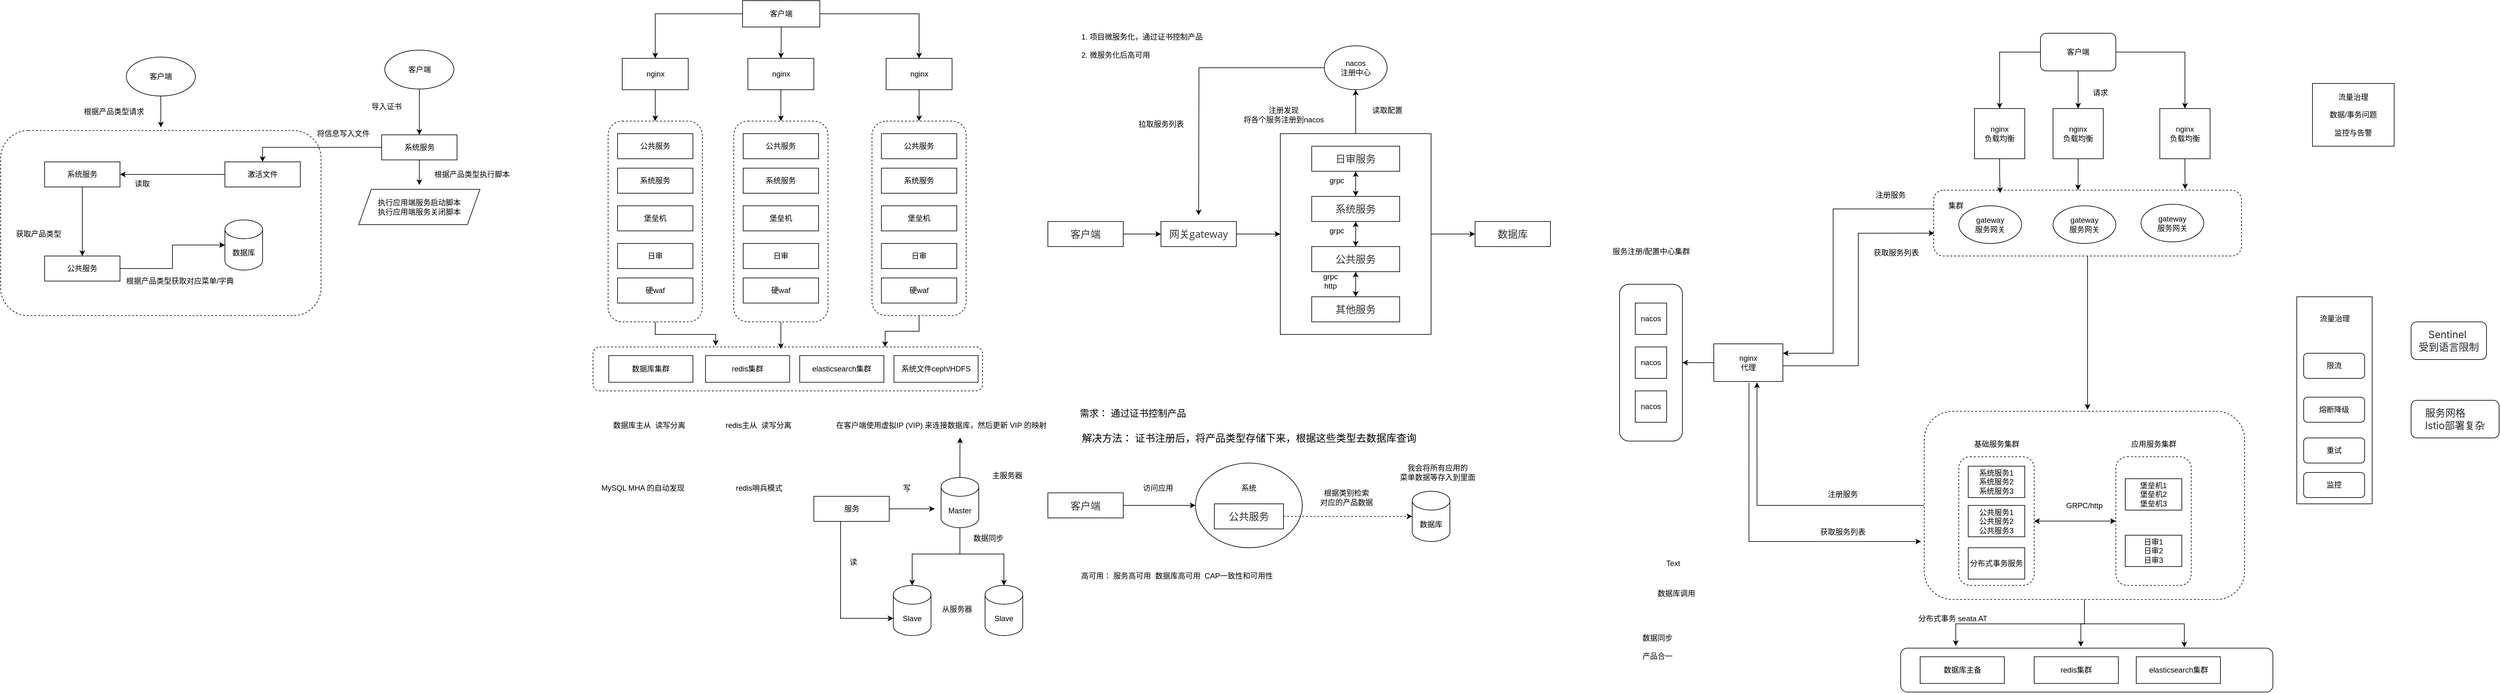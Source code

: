 <mxfile version="24.7.7">
  <diagram id="prtHgNgQTEPvFCAcTncT" name="Page-1">
    <mxGraphModel dx="2498" dy="592" grid="1" gridSize="10" guides="1" tooltips="1" connect="1" arrows="1" fold="1" page="1" pageScale="1" pageWidth="827" pageHeight="1169" math="0" shadow="0">
      <root>
        <mxCell id="0" />
        <mxCell id="1" parent="0" />
        <mxCell id="eADIxxTv7itCcgVYeMpo-132" value="" style="rounded=1;whiteSpace=wrap;html=1;dashed=1;" vertex="1" parent="1">
          <mxGeometry x="-1647" y="265" width="510" height="295" as="geometry" />
        </mxCell>
        <mxCell id="eADIxxTv7itCcgVYeMpo-8" value="" style="rounded=1;whiteSpace=wrap;html=1;dashed=1;" vertex="1" parent="1">
          <mxGeometry x="-680" y="250" width="150" height="320" as="geometry" />
        </mxCell>
        <mxCell id="CiiGDle08EUH7M_z_X6h-32" value="GRPC/http" style="rounded=1;whiteSpace=wrap;html=1;dashed=1;" parent="1" vertex="1">
          <mxGeometry x="1415" y="712.5" width="510" height="300" as="geometry" />
        </mxCell>
        <mxCell id="CiiGDle08EUH7M_z_X6h-33" value="" style="rounded=1;whiteSpace=wrap;html=1;dashed=1;" parent="1" vertex="1">
          <mxGeometry x="1470" y="785" width="120" height="205" as="geometry" />
        </mxCell>
        <mxCell id="CiiGDle08EUH7M_z_X6h-38" value="" style="rounded=1;whiteSpace=wrap;html=1;dashed=1;" parent="1" vertex="1">
          <mxGeometry x="1720" y="785" width="120" height="205" as="geometry" />
        </mxCell>
        <mxCell id="CiiGDle08EUH7M_z_X6h-51" style="edgeStyle=orthogonalEdgeStyle;rounded=0;orthogonalLoop=1;jettySize=auto;html=1;" parent="1" source="CiiGDle08EUH7M_z_X6h-10" edge="1">
          <mxGeometry relative="1" as="geometry">
            <mxPoint x="1675" y="710" as="targetPoint" />
          </mxGeometry>
        </mxCell>
        <mxCell id="CiiGDle08EUH7M_z_X6h-59" style="edgeStyle=orthogonalEdgeStyle;rounded=0;orthogonalLoop=1;jettySize=auto;html=1;entryX=1;entryY=0.25;entryDx=0;entryDy=0;" parent="1" source="CiiGDle08EUH7M_z_X6h-10" target="CiiGDle08EUH7M_z_X6h-55" edge="1">
          <mxGeometry relative="1" as="geometry">
            <Array as="points">
              <mxPoint x="1270" y="390" />
              <mxPoint x="1270" y="620" />
            </Array>
          </mxGeometry>
        </mxCell>
        <mxCell id="CiiGDle08EUH7M_z_X6h-10" value="" style="rounded=1;whiteSpace=wrap;html=1;dashed=1;" parent="1" vertex="1">
          <mxGeometry x="1430" y="360" width="490" height="105" as="geometry" />
        </mxCell>
        <mxCell id="8J4eURQ9qsnAdOyGuVqm-24" value="" style="ellipse;whiteSpace=wrap;html=1;" parent="1" vertex="1">
          <mxGeometry x="255" y="795" width="170" height="135" as="geometry" />
        </mxCell>
        <mxCell id="ddsroKh8XXSdmjw14_AX-2" style="edgeStyle=orthogonalEdgeStyle;rounded=0;orthogonalLoop=1;jettySize=auto;html=1;entryX=0.5;entryY=1;entryDx=0;entryDy=0;" parent="1" source="8J4eURQ9qsnAdOyGuVqm-12" target="8J4eURQ9qsnAdOyGuVqm-14" edge="1">
          <mxGeometry relative="1" as="geometry" />
        </mxCell>
        <mxCell id="ddsroKh8XXSdmjw14_AX-24" style="edgeStyle=orthogonalEdgeStyle;rounded=0;orthogonalLoop=1;jettySize=auto;html=1;entryX=0;entryY=0.5;entryDx=0;entryDy=0;" parent="1" source="8J4eURQ9qsnAdOyGuVqm-12" target="ddsroKh8XXSdmjw14_AX-21" edge="1">
          <mxGeometry relative="1" as="geometry" />
        </mxCell>
        <mxCell id="8J4eURQ9qsnAdOyGuVqm-12" value="" style="whiteSpace=wrap;html=1;" parent="1" vertex="1">
          <mxGeometry x="390" y="270" width="240" height="320" as="geometry" />
        </mxCell>
        <mxCell id="8J4eURQ9qsnAdOyGuVqm-2" value="&lt;span style=&quot;text-align: left;&quot;&gt;1. 项目微服务化，通过证书控制产品&lt;/span&gt;&lt;div&gt;&lt;div style=&quot;text-align: left;&quot;&gt;&lt;br&gt;&lt;/div&gt;&lt;div style=&quot;text-align: left;&quot;&gt;2. 微服务化后高可用&lt;span style=&quot;text-align: left;&quot;&gt;&lt;br&gt;&lt;/span&gt;&lt;/div&gt;&lt;/div&gt;" style="text;html=1;align=center;verticalAlign=middle;whiteSpace=wrap;rounded=0;" parent="1" vertex="1">
          <mxGeometry x="50" y="100" width="240" height="60" as="geometry" />
        </mxCell>
        <mxCell id="8J4eURQ9qsnAdOyGuVqm-7" value="&lt;span style=&quot;color: rgb(51, 51, 51); font-family: &amp;quot;Open Sans&amp;quot;, &amp;quot;Clear Sans&amp;quot;, &amp;quot;Helvetica Neue&amp;quot;, Helvetica, Arial, &amp;quot;Segoe UI Emoji&amp;quot;, sans-serif; font-size: 16px; orphans: 4; text-align: start; white-space-collapse: preserve; background-color: rgb(255, 255, 255);&quot;&gt;日审服务&lt;/span&gt;" style="rounded=0;whiteSpace=wrap;html=1;" parent="1" vertex="1">
          <mxGeometry x="440" y="290" width="140" height="40" as="geometry" />
        </mxCell>
        <mxCell id="8J4eURQ9qsnAdOyGuVqm-8" value="&lt;span style=&quot;color: rgb(51, 51, 51); font-family: &amp;quot;Open Sans&amp;quot;, &amp;quot;Clear Sans&amp;quot;, &amp;quot;Helvetica Neue&amp;quot;, Helvetica, Arial, &amp;quot;Segoe UI Emoji&amp;quot;, sans-serif; font-size: 16px; orphans: 4; text-align: start; white-space-collapse: preserve; background-color: rgb(255, 255, 255);&quot;&gt;公共服务&lt;/span&gt;" style="rounded=0;whiteSpace=wrap;html=1;" parent="1" vertex="1">
          <mxGeometry x="440" y="450" width="140" height="40" as="geometry" />
        </mxCell>
        <mxCell id="8J4eURQ9qsnAdOyGuVqm-9" value="&lt;span style=&quot;color: rgb(51, 51, 51); font-family: &amp;quot;Open Sans&amp;quot;, &amp;quot;Clear Sans&amp;quot;, &amp;quot;Helvetica Neue&amp;quot;, Helvetica, Arial, &amp;quot;Segoe UI Emoji&amp;quot;, sans-serif; font-size: 16px; orphans: 4; text-align: start; white-space-collapse: preserve; background-color: rgb(255, 255, 255);&quot;&gt;系统服务&lt;/span&gt;" style="rounded=0;whiteSpace=wrap;html=1;" parent="1" vertex="1">
          <mxGeometry x="440" y="370" width="140" height="40" as="geometry" />
        </mxCell>
        <mxCell id="8J4eURQ9qsnAdOyGuVqm-10" value="&lt;div style=&quot;orphans: 4; text-align: start;&quot;&gt;&lt;font face=&quot;Open Sans, Clear Sans, Helvetica Neue, Helvetica, Arial, Segoe UI Emoji, sans-serif&quot; color=&quot;#333333&quot;&gt;&lt;span style=&quot;font-size: 16px; white-space-collapse: preserve; background-color: rgb(255, 255, 255);&quot;&gt;其他服务&lt;/span&gt;&lt;/font&gt;&lt;/div&gt;" style="rounded=0;whiteSpace=wrap;html=1;" parent="1" vertex="1">
          <mxGeometry x="440" y="530" width="140" height="40" as="geometry" />
        </mxCell>
        <mxCell id="dZmMnNn0ZBjEzjQpcNRi-1" style="edgeStyle=orthogonalEdgeStyle;rounded=0;orthogonalLoop=1;jettySize=auto;html=1;" parent="1" source="8J4eURQ9qsnAdOyGuVqm-14" edge="1">
          <mxGeometry relative="1" as="geometry">
            <mxPoint x="260" y="400" as="targetPoint" />
          </mxGeometry>
        </mxCell>
        <mxCell id="8J4eURQ9qsnAdOyGuVqm-14" value="nacos&lt;div&gt;注册中心&lt;/div&gt;" style="ellipse;whiteSpace=wrap;html=1;" parent="1" vertex="1">
          <mxGeometry x="460" y="130" width="100" height="70" as="geometry" />
        </mxCell>
        <mxCell id="8J4eURQ9qsnAdOyGuVqm-17" value="&lt;div&gt;注册发现&lt;/div&gt;将各个服务注册到nacos" style="text;html=1;align=center;verticalAlign=middle;resizable=0;points=[];autosize=1;strokeColor=none;fillColor=none;" parent="1" vertex="1">
          <mxGeometry x="320" y="220" width="150" height="40" as="geometry" />
        </mxCell>
        <mxCell id="8J4eURQ9qsnAdOyGuVqm-29" style="edgeStyle=orthogonalEdgeStyle;rounded=0;orthogonalLoop=1;jettySize=auto;html=1;dashed=1;" parent="1" source="8J4eURQ9qsnAdOyGuVqm-18" edge="1">
          <mxGeometry relative="1" as="geometry">
            <mxPoint x="600" y="880" as="targetPoint" />
          </mxGeometry>
        </mxCell>
        <mxCell id="8J4eURQ9qsnAdOyGuVqm-18" value="&lt;span style=&quot;color: rgb(51, 51, 51); font-family: &amp;quot;Open Sans&amp;quot;, &amp;quot;Clear Sans&amp;quot;, &amp;quot;Helvetica Neue&amp;quot;, Helvetica, Arial, &amp;quot;Segoe UI Emoji&amp;quot;, sans-serif; font-size: 16px; orphans: 4; text-align: start; white-space-collapse: preserve; background-color: rgb(255, 255, 255);&quot;&gt;公共服务&lt;/span&gt;" style="rounded=0;whiteSpace=wrap;html=1;" parent="1" vertex="1">
          <mxGeometry x="285" y="860" width="110" height="40" as="geometry" />
        </mxCell>
        <mxCell id="8J4eURQ9qsnAdOyGuVqm-19" value="&lt;font style=&quot;font-size: 15px;&quot;&gt;需求： 通过证书控制产品&lt;/font&gt;" style="text;html=1;align=center;verticalAlign=middle;resizable=0;points=[];autosize=1;strokeColor=none;fillColor=none;" parent="1" vertex="1">
          <mxGeometry x="60" y="700" width="190" height="30" as="geometry" />
        </mxCell>
        <mxCell id="8J4eURQ9qsnAdOyGuVqm-20" value="&lt;font style=&quot;font-size: 16px;&quot;&gt;解决方法： 证书注册后，将产品类型存储下来，根据这些类型去数据库查询&lt;/font&gt;" style="text;html=1;align=center;verticalAlign=middle;resizable=0;points=[];autosize=1;strokeColor=none;fillColor=none;" parent="1" vertex="1">
          <mxGeometry x="60" y="740" width="560" height="30" as="geometry" />
        </mxCell>
        <mxCell id="8J4eURQ9qsnAdOyGuVqm-27" style="edgeStyle=orthogonalEdgeStyle;rounded=0;orthogonalLoop=1;jettySize=auto;html=1;entryX=0;entryY=0.5;entryDx=0;entryDy=0;" parent="1" source="8J4eURQ9qsnAdOyGuVqm-23" target="8J4eURQ9qsnAdOyGuVqm-24" edge="1">
          <mxGeometry relative="1" as="geometry" />
        </mxCell>
        <mxCell id="8J4eURQ9qsnAdOyGuVqm-23" value="&lt;span style=&quot;color: rgb(51, 51, 51); font-family: &amp;quot;Open Sans&amp;quot;, &amp;quot;Clear Sans&amp;quot;, &amp;quot;Helvetica Neue&amp;quot;, Helvetica, Arial, &amp;quot;Segoe UI Emoji&amp;quot;, sans-serif; font-size: 16px; orphans: 4; text-align: start; white-space-collapse: preserve; background-color: rgb(255, 255, 255);&quot;&gt;客户端&lt;/span&gt;" style="rounded=0;whiteSpace=wrap;html=1;" parent="1" vertex="1">
          <mxGeometry x="20" y="842.5" width="120" height="40" as="geometry" />
        </mxCell>
        <mxCell id="8J4eURQ9qsnAdOyGuVqm-25" value="系统" style="text;html=1;align=center;verticalAlign=middle;whiteSpace=wrap;rounded=0;" parent="1" vertex="1">
          <mxGeometry x="310" y="820" width="60" height="30" as="geometry" />
        </mxCell>
        <mxCell id="8J4eURQ9qsnAdOyGuVqm-28" value="访问应用" style="text;html=1;align=center;verticalAlign=middle;resizable=0;points=[];autosize=1;strokeColor=none;fillColor=none;" parent="1" vertex="1">
          <mxGeometry x="160" y="820" width="70" height="30" as="geometry" />
        </mxCell>
        <mxCell id="8J4eURQ9qsnAdOyGuVqm-30" value="根据类别检索&lt;div&gt;对应的产品数据&lt;/div&gt;" style="text;html=1;align=center;verticalAlign=middle;resizable=0;points=[];autosize=1;strokeColor=none;fillColor=none;" parent="1" vertex="1">
          <mxGeometry x="440" y="830" width="110" height="40" as="geometry" />
        </mxCell>
        <mxCell id="8J4eURQ9qsnAdOyGuVqm-31" value="数据库" style="shape=cylinder3;whiteSpace=wrap;html=1;boundedLbl=1;backgroundOutline=1;size=15;" parent="1" vertex="1">
          <mxGeometry x="600" y="840" width="60" height="80" as="geometry" />
        </mxCell>
        <mxCell id="8J4eURQ9qsnAdOyGuVqm-32" value="我会将所有应用的&lt;div&gt;菜单数据等存入到里面&lt;/div&gt;" style="text;html=1;align=center;verticalAlign=middle;resizable=0;points=[];autosize=1;strokeColor=none;fillColor=none;" parent="1" vertex="1">
          <mxGeometry x="570" y="790" width="140" height="40" as="geometry" />
        </mxCell>
        <mxCell id="8J4eURQ9qsnAdOyGuVqm-34" value="高可用： 服务高可用&amp;nbsp; 数据库高可用&amp;nbsp; CAP一致性和可用性" style="text;html=1;align=center;verticalAlign=middle;resizable=0;points=[];autosize=1;strokeColor=none;fillColor=none;" parent="1" vertex="1">
          <mxGeometry x="60" y="960" width="330" height="30" as="geometry" />
        </mxCell>
        <mxCell id="ddsroKh8XXSdmjw14_AX-25" value="" style="edgeStyle=orthogonalEdgeStyle;rounded=0;orthogonalLoop=1;jettySize=auto;html=1;" parent="1" source="ddsroKh8XXSdmjw14_AX-3" target="ddsroKh8XXSdmjw14_AX-4" edge="1">
          <mxGeometry relative="1" as="geometry" />
        </mxCell>
        <mxCell id="ddsroKh8XXSdmjw14_AX-3" value="&lt;span style=&quot;color: rgb(51, 51, 51); font-family: &amp;quot;Open Sans&amp;quot;, &amp;quot;Clear Sans&amp;quot;, &amp;quot;Helvetica Neue&amp;quot;, Helvetica, Arial, &amp;quot;Segoe UI Emoji&amp;quot;, sans-serif; font-size: 16px; orphans: 4; text-align: start; white-space-collapse: preserve; background-color: rgb(255, 255, 255);&quot;&gt;客户端&lt;/span&gt;" style="rounded=0;whiteSpace=wrap;html=1;" parent="1" vertex="1">
          <mxGeometry x="20" y="410" width="120" height="40" as="geometry" />
        </mxCell>
        <mxCell id="ddsroKh8XXSdmjw14_AX-26" value="" style="edgeStyle=orthogonalEdgeStyle;rounded=0;orthogonalLoop=1;jettySize=auto;html=1;" parent="1" source="ddsroKh8XXSdmjw14_AX-4" target="8J4eURQ9qsnAdOyGuVqm-12" edge="1">
          <mxGeometry relative="1" as="geometry" />
        </mxCell>
        <mxCell id="ddsroKh8XXSdmjw14_AX-4" value="&lt;div style=&quot;orphans: 4; text-align: start;&quot;&gt;&lt;font face=&quot;Open Sans, Clear Sans, Helvetica Neue, Helvetica, Arial, Segoe UI Emoji, sans-serif&quot; color=&quot;#333333&quot;&gt;&lt;span style=&quot;font-size: 16px; white-space-collapse: preserve; background-color: rgb(255, 255, 255);&quot;&gt;网关gateway&lt;/span&gt;&lt;/font&gt;&lt;/div&gt;" style="rounded=0;whiteSpace=wrap;html=1;" parent="1" vertex="1">
          <mxGeometry x="200" y="410" width="120" height="40" as="geometry" />
        </mxCell>
        <mxCell id="ddsroKh8XXSdmjw14_AX-9" value="" style="endArrow=classic;startArrow=classic;html=1;rounded=0;entryX=0.5;entryY=1;entryDx=0;entryDy=0;" parent="1" source="8J4eURQ9qsnAdOyGuVqm-9" target="8J4eURQ9qsnAdOyGuVqm-7" edge="1">
          <mxGeometry width="50" height="50" relative="1" as="geometry">
            <mxPoint x="485" y="380" as="sourcePoint" />
            <mxPoint x="535" y="330" as="targetPoint" />
          </mxGeometry>
        </mxCell>
        <mxCell id="ddsroKh8XXSdmjw14_AX-10" value="grpc" style="text;html=1;align=center;verticalAlign=middle;whiteSpace=wrap;rounded=0;" parent="1" vertex="1">
          <mxGeometry x="450" y="330" width="60" height="30" as="geometry" />
        </mxCell>
        <mxCell id="ddsroKh8XXSdmjw14_AX-13" value="" style="endArrow=classic;startArrow=classic;html=1;rounded=0;entryX=0.5;entryY=1;entryDx=0;entryDy=0;" parent="1" edge="1">
          <mxGeometry width="50" height="50" relative="1" as="geometry">
            <mxPoint x="510" y="450" as="sourcePoint" />
            <mxPoint x="510" y="410" as="targetPoint" />
          </mxGeometry>
        </mxCell>
        <mxCell id="ddsroKh8XXSdmjw14_AX-14" value="grpc" style="text;html=1;align=center;verticalAlign=middle;whiteSpace=wrap;rounded=0;" parent="1" vertex="1">
          <mxGeometry x="450" y="410" width="60" height="30" as="geometry" />
        </mxCell>
        <mxCell id="ddsroKh8XXSdmjw14_AX-15" value="" style="endArrow=classic;startArrow=classic;html=1;rounded=0;entryX=0.5;entryY=1;entryDx=0;entryDy=0;exitX=0.5;exitY=0;exitDx=0;exitDy=0;" parent="1" source="8J4eURQ9qsnAdOyGuVqm-10" target="8J4eURQ9qsnAdOyGuVqm-8" edge="1">
          <mxGeometry width="50" height="50" relative="1" as="geometry">
            <mxPoint x="509" y="520" as="sourcePoint" />
            <mxPoint x="509" y="480" as="targetPoint" />
          </mxGeometry>
        </mxCell>
        <mxCell id="ddsroKh8XXSdmjw14_AX-16" value="grpc&lt;div&gt;http&lt;/div&gt;" style="text;html=1;align=center;verticalAlign=middle;whiteSpace=wrap;rounded=0;" parent="1" vertex="1">
          <mxGeometry x="440" y="490" width="60" height="30" as="geometry" />
        </mxCell>
        <mxCell id="ddsroKh8XXSdmjw14_AX-21" value="&lt;div style=&quot;orphans: 4; text-align: start;&quot;&gt;&lt;font face=&quot;Open Sans, Clear Sans, Helvetica Neue, Helvetica, Arial, Segoe UI Emoji, sans-serif&quot; color=&quot;#333333&quot;&gt;&lt;span style=&quot;font-size: 16px; white-space-collapse: preserve; background-color: rgb(255, 255, 255);&quot;&gt;数据库&lt;/span&gt;&lt;/font&gt;&lt;/div&gt;" style="rounded=0;whiteSpace=wrap;html=1;" parent="1" vertex="1">
          <mxGeometry x="700" y="410" width="120" height="40" as="geometry" />
        </mxCell>
        <mxCell id="ddsroKh8XXSdmjw14_AX-27" value="读取配置" style="text;html=1;align=center;verticalAlign=middle;resizable=0;points=[];autosize=1;strokeColor=none;fillColor=none;" parent="1" vertex="1">
          <mxGeometry x="525" y="218" width="70" height="30" as="geometry" />
        </mxCell>
        <mxCell id="dZmMnNn0ZBjEzjQpcNRi-2" value="拉取服务列表" style="text;html=1;align=center;verticalAlign=middle;resizable=0;points=[];autosize=1;strokeColor=none;fillColor=none;" parent="1" vertex="1">
          <mxGeometry x="150" y="240" width="100" height="30" as="geometry" />
        </mxCell>
        <mxCell id="eADIxxTv7itCcgVYeMpo-69" style="edgeStyle=orthogonalEdgeStyle;rounded=0;orthogonalLoop=1;jettySize=auto;html=1;entryX=0.5;entryY=0;entryDx=0;entryDy=0;" edge="1" parent="1" source="CiiGDle08EUH7M_z_X6h-2" target="eADIxxTv7itCcgVYeMpo-65">
          <mxGeometry relative="1" as="geometry" />
        </mxCell>
        <mxCell id="eADIxxTv7itCcgVYeMpo-70" style="edgeStyle=orthogonalEdgeStyle;rounded=0;orthogonalLoop=1;jettySize=auto;html=1;entryX=0.5;entryY=0;entryDx=0;entryDy=0;" edge="1" parent="1" source="CiiGDle08EUH7M_z_X6h-2" target="CiiGDle08EUH7M_z_X6h-3">
          <mxGeometry relative="1" as="geometry" />
        </mxCell>
        <mxCell id="eADIxxTv7itCcgVYeMpo-71" style="edgeStyle=orthogonalEdgeStyle;rounded=0;orthogonalLoop=1;jettySize=auto;html=1;entryX=0.5;entryY=0;entryDx=0;entryDy=0;" edge="1" parent="1" source="CiiGDle08EUH7M_z_X6h-2" target="eADIxxTv7itCcgVYeMpo-68">
          <mxGeometry relative="1" as="geometry" />
        </mxCell>
        <mxCell id="CiiGDle08EUH7M_z_X6h-2" value="客户端" style="rounded=1;whiteSpace=wrap;html=1;" parent="1" vertex="1">
          <mxGeometry x="1600" y="110" width="120" height="60" as="geometry" />
        </mxCell>
        <mxCell id="CiiGDle08EUH7M_z_X6h-3" value="nginx&lt;br&gt;负载均衡" style="whiteSpace=wrap;html=1;aspect=fixed;" parent="1" vertex="1">
          <mxGeometry x="1620" y="230" width="80" height="80" as="geometry" />
        </mxCell>
        <mxCell id="CiiGDle08EUH7M_z_X6h-5" value="请求" style="text;html=1;align=center;verticalAlign=middle;resizable=0;points=[];autosize=1;strokeColor=none;fillColor=none;" parent="1" vertex="1">
          <mxGeometry x="1670" y="190" width="50" height="30" as="geometry" />
        </mxCell>
        <mxCell id="CiiGDle08EUH7M_z_X6h-7" value="gateway&lt;div&gt;服务网关&lt;/div&gt;" style="ellipse;whiteSpace=wrap;html=1;" parent="1" vertex="1">
          <mxGeometry x="1470" y="385" width="100" height="60" as="geometry" />
        </mxCell>
        <mxCell id="CiiGDle08EUH7M_z_X6h-8" value="gateway&lt;div&gt;服务网关&lt;br&gt;&lt;/div&gt;" style="ellipse;whiteSpace=wrap;html=1;" parent="1" vertex="1">
          <mxGeometry x="1620" y="385" width="100" height="60" as="geometry" />
        </mxCell>
        <mxCell id="CiiGDle08EUH7M_z_X6h-9" value="gateway&lt;div&gt;服务网关&lt;br&gt;&lt;/div&gt;" style="ellipse;whiteSpace=wrap;html=1;" parent="1" vertex="1">
          <mxGeometry x="1760" y="382.5" width="100" height="60" as="geometry" />
        </mxCell>
        <mxCell id="CiiGDle08EUH7M_z_X6h-11" style="edgeStyle=orthogonalEdgeStyle;rounded=0;orthogonalLoop=1;jettySize=auto;html=1;entryX=0.469;entryY=0;entryDx=0;entryDy=0;entryPerimeter=0;" parent="1" source="CiiGDle08EUH7M_z_X6h-3" target="CiiGDle08EUH7M_z_X6h-10" edge="1">
          <mxGeometry relative="1" as="geometry" />
        </mxCell>
        <mxCell id="CiiGDle08EUH7M_z_X6h-16" value="" style="rounded=1;whiteSpace=wrap;html=1;" parent="1" vertex="1">
          <mxGeometry x="930" y="510" width="100" height="250" as="geometry" />
        </mxCell>
        <mxCell id="CiiGDle08EUH7M_z_X6h-18" value="nacos" style="whiteSpace=wrap;html=1;aspect=fixed;direction=south;" parent="1" vertex="1">
          <mxGeometry x="955" y="540" width="50" height="50" as="geometry" />
        </mxCell>
        <mxCell id="CiiGDle08EUH7M_z_X6h-19" value="nacos" style="whiteSpace=wrap;html=1;aspect=fixed;" parent="1" vertex="1">
          <mxGeometry x="955" y="610" width="50" height="50" as="geometry" />
        </mxCell>
        <mxCell id="CiiGDle08EUH7M_z_X6h-20" value="nacos" style="whiteSpace=wrap;html=1;aspect=fixed;" parent="1" vertex="1">
          <mxGeometry x="955" y="680" width="50" height="50" as="geometry" />
        </mxCell>
        <mxCell id="CiiGDle08EUH7M_z_X6h-21" value="服务注册/配置中心集群" style="text;html=1;align=center;verticalAlign=middle;resizable=0;points=[];autosize=1;strokeColor=none;fillColor=none;" parent="1" vertex="1">
          <mxGeometry x="905" y="442.5" width="150" height="30" as="geometry" />
        </mxCell>
        <mxCell id="CiiGDle08EUH7M_z_X6h-29" value="注册服务" style="text;html=1;align=center;verticalAlign=middle;resizable=0;points=[];autosize=1;strokeColor=none;fillColor=none;" parent="1" vertex="1">
          <mxGeometry x="1326" y="352.5" width="70" height="30" as="geometry" />
        </mxCell>
        <mxCell id="CiiGDle08EUH7M_z_X6h-30" value="集群" style="text;html=1;align=center;verticalAlign=middle;resizable=0;points=[];autosize=1;strokeColor=none;fillColor=none;" parent="1" vertex="1">
          <mxGeometry x="1440" y="370" width="50" height="30" as="geometry" />
        </mxCell>
        <mxCell id="CiiGDle08EUH7M_z_X6h-31" value="获取服务列表" style="text;html=1;align=center;verticalAlign=middle;resizable=0;points=[];autosize=1;strokeColor=none;fillColor=none;" parent="1" vertex="1">
          <mxGeometry x="1320" y="445" width="100" height="30" as="geometry" />
        </mxCell>
        <mxCell id="CiiGDle08EUH7M_z_X6h-34" value="基础服务集群" style="text;html=1;align=center;verticalAlign=middle;resizable=0;points=[];autosize=1;strokeColor=none;fillColor=none;" parent="1" vertex="1">
          <mxGeometry x="1480" y="750" width="100" height="30" as="geometry" />
        </mxCell>
        <mxCell id="CiiGDle08EUH7M_z_X6h-35" value="系统服务1&lt;div&gt;系统服务2&lt;br&gt;&lt;/div&gt;&lt;div&gt;系统服务3&lt;br&gt;&lt;/div&gt;" style="rounded=0;whiteSpace=wrap;html=1;" parent="1" vertex="1">
          <mxGeometry x="1485" y="800" width="90" height="50" as="geometry" />
        </mxCell>
        <mxCell id="CiiGDle08EUH7M_z_X6h-36" value="公共服务1&lt;div&gt;公共服务2&lt;br&gt;&lt;/div&gt;&lt;div&gt;公共服务3&lt;br&gt;&lt;/div&gt;" style="rounded=0;whiteSpace=wrap;html=1;" parent="1" vertex="1">
          <mxGeometry x="1485" y="862.5" width="90" height="50" as="geometry" />
        </mxCell>
        <mxCell id="CiiGDle08EUH7M_z_X6h-39" value="应用服务集群" style="text;html=1;align=center;verticalAlign=middle;resizable=0;points=[];autosize=1;strokeColor=none;fillColor=none;" parent="1" vertex="1">
          <mxGeometry x="1730" y="750" width="100" height="30" as="geometry" />
        </mxCell>
        <mxCell id="CiiGDle08EUH7M_z_X6h-40" value="堡垒机1&lt;div&gt;堡垒机2&lt;br&gt;&lt;/div&gt;&lt;div&gt;堡垒机3&lt;br&gt;&lt;/div&gt;" style="rounded=0;whiteSpace=wrap;html=1;" parent="1" vertex="1">
          <mxGeometry x="1735" y="820" width="90" height="50" as="geometry" />
        </mxCell>
        <mxCell id="CiiGDle08EUH7M_z_X6h-41" value="日审1&lt;div&gt;日审2&lt;/div&gt;&lt;div&gt;日审3&lt;/div&gt;" style="rounded=0;whiteSpace=wrap;html=1;" parent="1" vertex="1">
          <mxGeometry x="1735" y="910" width="90" height="50" as="geometry" />
        </mxCell>
        <mxCell id="CiiGDle08EUH7M_z_X6h-49" value="注册服务" style="text;html=1;align=center;verticalAlign=middle;resizable=0;points=[];autosize=1;strokeColor=none;fillColor=none;" parent="1" vertex="1">
          <mxGeometry x="1250" y="830" width="70" height="30" as="geometry" />
        </mxCell>
        <mxCell id="CiiGDle08EUH7M_z_X6h-50" value="获取服务列表" style="text;html=1;align=center;verticalAlign=middle;resizable=0;points=[];autosize=1;strokeColor=none;fillColor=none;" parent="1" vertex="1">
          <mxGeometry x="1235" y="890" width="100" height="30" as="geometry" />
        </mxCell>
        <mxCell id="CiiGDle08EUH7M_z_X6h-64" style="edgeStyle=orthogonalEdgeStyle;rounded=0;orthogonalLoop=1;jettySize=auto;html=1;" parent="1" source="CiiGDle08EUH7M_z_X6h-55" target="CiiGDle08EUH7M_z_X6h-16" edge="1">
          <mxGeometry relative="1" as="geometry" />
        </mxCell>
        <mxCell id="CiiGDle08EUH7M_z_X6h-55" value="nginx&lt;br&gt;代理" style="rounded=0;whiteSpace=wrap;html=1;" parent="1" vertex="1">
          <mxGeometry x="1080" y="605" width="110" height="60" as="geometry" />
        </mxCell>
        <mxCell id="CiiGDle08EUH7M_z_X6h-60" style="edgeStyle=orthogonalEdgeStyle;rounded=0;orthogonalLoop=1;jettySize=auto;html=1;entryX=0.002;entryY=0.654;entryDx=0;entryDy=0;entryPerimeter=0;" parent="1" source="CiiGDle08EUH7M_z_X6h-55" target="CiiGDle08EUH7M_z_X6h-10" edge="1">
          <mxGeometry relative="1" as="geometry">
            <Array as="points">
              <mxPoint x="1310" y="640" />
              <mxPoint x="1310" y="429" />
            </Array>
          </mxGeometry>
        </mxCell>
        <mxCell id="CiiGDle08EUH7M_z_X6h-62" style="edgeStyle=orthogonalEdgeStyle;rounded=0;orthogonalLoop=1;jettySize=auto;html=1;entryX=0.625;entryY=1.024;entryDx=0;entryDy=0;entryPerimeter=0;" parent="1" source="CiiGDle08EUH7M_z_X6h-32" target="CiiGDle08EUH7M_z_X6h-55" edge="1">
          <mxGeometry relative="1" as="geometry" />
        </mxCell>
        <mxCell id="CiiGDle08EUH7M_z_X6h-63" style="edgeStyle=orthogonalEdgeStyle;rounded=0;orthogonalLoop=1;jettySize=auto;html=1;entryX=-0.002;entryY=0.659;entryDx=0;entryDy=0;entryPerimeter=0;" parent="1" edge="1">
          <mxGeometry relative="1" as="geometry">
            <mxPoint x="1136.02" y="667.3" as="sourcePoint" />
            <mxPoint x="1410" y="920" as="targetPoint" />
            <Array as="points">
              <mxPoint x="1136" y="920" />
            </Array>
          </mxGeometry>
        </mxCell>
        <mxCell id="CiiGDle08EUH7M_z_X6h-65" value="" style="rounded=1;whiteSpace=wrap;html=1;" parent="1" vertex="1">
          <mxGeometry x="1377.5" y="1090" width="592.5" height="70" as="geometry" />
        </mxCell>
        <mxCell id="CiiGDle08EUH7M_z_X6h-66" value="数据库主备" style="rounded=0;whiteSpace=wrap;html=1;" parent="1" vertex="1">
          <mxGeometry x="1408.5" y="1103.75" width="134" height="42.5" as="geometry" />
        </mxCell>
        <mxCell id="CiiGDle08EUH7M_z_X6h-67" value="redis集群" style="rounded=0;whiteSpace=wrap;html=1;" parent="1" vertex="1">
          <mxGeometry x="1590" y="1103.75" width="134" height="42.5" as="geometry" />
        </mxCell>
        <mxCell id="CiiGDle08EUH7M_z_X6h-70" value="elasticsearch集群" style="rounded=0;whiteSpace=wrap;html=1;" parent="1" vertex="1">
          <mxGeometry x="1752.5" y="1103.75" width="134" height="42.5" as="geometry" />
        </mxCell>
        <mxCell id="CiiGDle08EUH7M_z_X6h-71" style="edgeStyle=orthogonalEdgeStyle;rounded=0;orthogonalLoop=1;jettySize=auto;html=1;entryX=0.148;entryY=-0.051;entryDx=0;entryDy=0;entryPerimeter=0;" parent="1" source="CiiGDle08EUH7M_z_X6h-32" target="CiiGDle08EUH7M_z_X6h-65" edge="1">
          <mxGeometry relative="1" as="geometry" />
        </mxCell>
        <mxCell id="CiiGDle08EUH7M_z_X6h-72" style="edgeStyle=orthogonalEdgeStyle;rounded=0;orthogonalLoop=1;jettySize=auto;html=1;entryX=0.484;entryY=-0.035;entryDx=0;entryDy=0;entryPerimeter=0;" parent="1" source="CiiGDle08EUH7M_z_X6h-32" target="CiiGDle08EUH7M_z_X6h-65" edge="1">
          <mxGeometry relative="1" as="geometry" />
        </mxCell>
        <mxCell id="CiiGDle08EUH7M_z_X6h-73" style="edgeStyle=orthogonalEdgeStyle;rounded=0;orthogonalLoop=1;jettySize=auto;html=1;entryX=0.762;entryY=-0.019;entryDx=0;entryDy=0;entryPerimeter=0;" parent="1" source="CiiGDle08EUH7M_z_X6h-32" target="CiiGDle08EUH7M_z_X6h-65" edge="1">
          <mxGeometry relative="1" as="geometry" />
        </mxCell>
        <mxCell id="CiiGDle08EUH7M_z_X6h-74" value="分布式事务 seata AT" style="text;html=1;align=center;verticalAlign=middle;resizable=0;points=[];autosize=1;strokeColor=none;fillColor=none;" parent="1" vertex="1">
          <mxGeometry x="1395" y="1028" width="130" height="30" as="geometry" />
        </mxCell>
        <mxCell id="CiiGDle08EUH7M_z_X6h-75" value="" style="endArrow=classic;startArrow=classic;html=1;rounded=0;" parent="1" source="CiiGDle08EUH7M_z_X6h-33" target="CiiGDle08EUH7M_z_X6h-38" edge="1">
          <mxGeometry width="50" height="50" relative="1" as="geometry">
            <mxPoint x="1610" y="930" as="sourcePoint" />
            <mxPoint x="1660" y="880" as="targetPoint" />
          </mxGeometry>
        </mxCell>
        <mxCell id="CiiGDle08EUH7M_z_X6h-76" value="" style="rounded=0;whiteSpace=wrap;html=1;" parent="1" vertex="1">
          <mxGeometry x="2008" y="530" width="120" height="330" as="geometry" />
        </mxCell>
        <mxCell id="CiiGDle08EUH7M_z_X6h-77" value="流量治理" style="text;html=1;align=center;verticalAlign=middle;resizable=0;points=[];autosize=1;strokeColor=none;fillColor=none;" parent="1" vertex="1">
          <mxGeometry x="2033" y="550" width="70" height="30" as="geometry" />
        </mxCell>
        <mxCell id="CiiGDle08EUH7M_z_X6h-78" value="&lt;span style=&quot;text-wrap: nowrap;&quot;&gt;限流&lt;/span&gt;" style="rounded=1;whiteSpace=wrap;html=1;" parent="1" vertex="1">
          <mxGeometry x="2019" y="620" width="97" height="40" as="geometry" />
        </mxCell>
        <mxCell id="CiiGDle08EUH7M_z_X6h-88" value="&lt;span style=&quot;color: rgb(36, 41, 46); font-family: -apple-system, BlinkMacSystemFont, &amp;quot;Segoe UI&amp;quot;, Helvetica, Arial, sans-serif, &amp;quot;Apple Color Emoji&amp;quot;, &amp;quot;Segoe UI Emoji&amp;quot;, &amp;quot;Segoe UI Symbol&amp;quot;; font-size: 16px; text-align: start;&quot;&gt;Sentinel&amp;nbsp;&lt;/span&gt;&lt;div&gt;&lt;span style=&quot;color: rgb(36, 41, 46); font-family: -apple-system, BlinkMacSystemFont, &amp;quot;Segoe UI&amp;quot;, Helvetica, Arial, sans-serif, &amp;quot;Apple Color Emoji&amp;quot;, &amp;quot;Segoe UI Emoji&amp;quot;, &amp;quot;Segoe UI Symbol&amp;quot;; font-size: 16px; text-align: start;&quot;&gt;受到语言限制&lt;/span&gt;&lt;/div&gt;" style="rounded=1;whiteSpace=wrap;html=1;" parent="1" vertex="1">
          <mxGeometry x="2190" y="570" width="120" height="60" as="geometry" />
        </mxCell>
        <mxCell id="CiiGDle08EUH7M_z_X6h-89" value="&lt;span style=&quot;text-wrap: nowrap;&quot;&gt;熔断降级&lt;/span&gt;" style="rounded=1;whiteSpace=wrap;html=1;" parent="1" vertex="1">
          <mxGeometry x="2019" y="690" width="97" height="40" as="geometry" />
        </mxCell>
        <mxCell id="CiiGDle08EUH7M_z_X6h-90" value="&lt;div&gt;&lt;br&gt;&lt;/div&gt;&lt;div&gt;流量治理&lt;/div&gt;&lt;div&gt;&lt;br&gt;&lt;/div&gt;数据/事务问题&lt;div&gt;&lt;br&gt;&lt;/div&gt;&lt;div&gt;监控与告警&lt;br&gt;&lt;div&gt;&lt;br&gt;&lt;/div&gt;&lt;/div&gt;" style="whiteSpace=wrap;html=1;" parent="1" vertex="1">
          <mxGeometry x="2033" y="190" width="130" height="100" as="geometry" />
        </mxCell>
        <mxCell id="CiiGDle08EUH7M_z_X6h-91" value="&lt;span style=&quot;text-wrap: nowrap;&quot;&gt;重试&lt;/span&gt;" style="rounded=1;whiteSpace=wrap;html=1;" parent="1" vertex="1">
          <mxGeometry x="2019" y="755" width="97" height="40" as="geometry" />
        </mxCell>
        <mxCell id="CiiGDle08EUH7M_z_X6h-92" value="&lt;div style=&quot;text-align: start;&quot;&gt;&lt;font face=&quot;-apple-system, BlinkMacSystemFont, Segoe UI, Helvetica, Arial, sans-serif, Apple Color Emoji, Segoe UI Emoji, Segoe UI Symbol&quot; color=&quot;#24292e&quot;&gt;&lt;span style=&quot;font-size: 16px;&quot;&gt;服务网格&lt;/span&gt;&lt;/font&gt;&lt;/div&gt;&lt;div style=&quot;text-align: start;&quot;&gt;&lt;font face=&quot;-apple-system, BlinkMacSystemFont, Segoe UI, Helvetica, Arial, sans-serif, Apple Color Emoji, Segoe UI Emoji, Segoe UI Symbol&quot; color=&quot;#24292e&quot;&gt;&lt;span style=&quot;font-size: 16px;&quot;&gt;lstio部署复杂&lt;/span&gt;&lt;/font&gt;&lt;/div&gt;" style="rounded=1;whiteSpace=wrap;html=1;" parent="1" vertex="1">
          <mxGeometry x="2190" y="695" width="140" height="60" as="geometry" />
        </mxCell>
        <mxCell id="CiiGDle08EUH7M_z_X6h-93" value="分布式事务服务" style="rounded=0;whiteSpace=wrap;html=1;" parent="1" vertex="1">
          <mxGeometry x="1485" y="930" width="90" height="50" as="geometry" />
        </mxCell>
        <mxCell id="CiiGDle08EUH7M_z_X6h-94" value="&lt;span style=&quot;text-wrap: nowrap;&quot;&gt;监控&lt;/span&gt;" style="rounded=1;whiteSpace=wrap;html=1;" parent="1" vertex="1">
          <mxGeometry x="2019" y="810" width="97" height="40" as="geometry" />
        </mxCell>
        <mxCell id="eADIxxTv7itCcgVYeMpo-1" value="数据库调用" style="text;html=1;align=center;verticalAlign=middle;resizable=0;points=[];autosize=1;strokeColor=none;fillColor=none;" vertex="1" parent="1">
          <mxGeometry x="980" y="988" width="80" height="30" as="geometry" />
        </mxCell>
        <mxCell id="eADIxxTv7itCcgVYeMpo-2" value="Text" style="text;html=1;align=center;verticalAlign=middle;resizable=0;points=[];autosize=1;strokeColor=none;fillColor=none;" vertex="1" parent="1">
          <mxGeometry x="990" y="940" width="50" height="30" as="geometry" />
        </mxCell>
        <mxCell id="eADIxxTv7itCcgVYeMpo-4" value="数据同步&lt;div&gt;&lt;br&gt;&lt;/div&gt;&lt;div&gt;产品合一&lt;/div&gt;" style="text;html=1;align=center;verticalAlign=middle;resizable=0;points=[];autosize=1;strokeColor=none;fillColor=none;" vertex="1" parent="1">
          <mxGeometry x="955" y="1058" width="70" height="60" as="geometry" />
        </mxCell>
        <mxCell id="eADIxxTv7itCcgVYeMpo-43" style="edgeStyle=orthogonalEdgeStyle;rounded=0;orthogonalLoop=1;jettySize=auto;html=1;" edge="1" parent="1" source="eADIxxTv7itCcgVYeMpo-6" target="eADIxxTv7itCcgVYeMpo-38">
          <mxGeometry relative="1" as="geometry" />
        </mxCell>
        <mxCell id="eADIxxTv7itCcgVYeMpo-44" style="edgeStyle=orthogonalEdgeStyle;rounded=0;orthogonalLoop=1;jettySize=auto;html=1;" edge="1" parent="1" source="eADIxxTv7itCcgVYeMpo-6" target="eADIxxTv7itCcgVYeMpo-40">
          <mxGeometry relative="1" as="geometry" />
        </mxCell>
        <mxCell id="eADIxxTv7itCcgVYeMpo-45" style="edgeStyle=orthogonalEdgeStyle;rounded=0;orthogonalLoop=1;jettySize=auto;html=1;entryX=0.5;entryY=0;entryDx=0;entryDy=0;" edge="1" parent="1" source="eADIxxTv7itCcgVYeMpo-6" target="eADIxxTv7itCcgVYeMpo-41">
          <mxGeometry relative="1" as="geometry" />
        </mxCell>
        <mxCell id="eADIxxTv7itCcgVYeMpo-6" value="客户端" style="rounded=0;whiteSpace=wrap;html=1;" vertex="1" parent="1">
          <mxGeometry x="-466" y="58" width="123" height="42" as="geometry" />
        </mxCell>
        <mxCell id="eADIxxTv7itCcgVYeMpo-9" value="公共服务" style="rounded=0;whiteSpace=wrap;html=1;" vertex="1" parent="1">
          <mxGeometry x="-665" y="270" width="120" height="40" as="geometry" />
        </mxCell>
        <mxCell id="eADIxxTv7itCcgVYeMpo-10" value="系统服务" style="rounded=0;whiteSpace=wrap;html=1;" vertex="1" parent="1">
          <mxGeometry x="-665" y="325" width="120" height="40" as="geometry" />
        </mxCell>
        <mxCell id="eADIxxTv7itCcgVYeMpo-11" value="堡垒机" style="rounded=0;whiteSpace=wrap;html=1;" vertex="1" parent="1">
          <mxGeometry x="-665" y="385" width="120" height="40" as="geometry" />
        </mxCell>
        <mxCell id="eADIxxTv7itCcgVYeMpo-12" value="日审" style="rounded=0;whiteSpace=wrap;html=1;" vertex="1" parent="1">
          <mxGeometry x="-665" y="445" width="120" height="40" as="geometry" />
        </mxCell>
        <mxCell id="eADIxxTv7itCcgVYeMpo-13" value="硬waf" style="rounded=0;whiteSpace=wrap;html=1;" vertex="1" parent="1">
          <mxGeometry x="-665" y="500" width="120" height="40" as="geometry" />
        </mxCell>
        <mxCell id="eADIxxTv7itCcgVYeMpo-14" value="" style="rounded=1;whiteSpace=wrap;html=1;dashed=1;" vertex="1" parent="1">
          <mxGeometry x="-480" y="250" width="150" height="320" as="geometry" />
        </mxCell>
        <mxCell id="eADIxxTv7itCcgVYeMpo-15" value="公共服务" style="rounded=0;whiteSpace=wrap;html=1;" vertex="1" parent="1">
          <mxGeometry x="-465" y="270" width="120" height="40" as="geometry" />
        </mxCell>
        <mxCell id="eADIxxTv7itCcgVYeMpo-16" value="系统服务" style="rounded=0;whiteSpace=wrap;html=1;" vertex="1" parent="1">
          <mxGeometry x="-465" y="325" width="120" height="40" as="geometry" />
        </mxCell>
        <mxCell id="eADIxxTv7itCcgVYeMpo-17" value="堡垒机" style="rounded=0;whiteSpace=wrap;html=1;" vertex="1" parent="1">
          <mxGeometry x="-465" y="385" width="120" height="40" as="geometry" />
        </mxCell>
        <mxCell id="eADIxxTv7itCcgVYeMpo-18" value="日审" style="rounded=0;whiteSpace=wrap;html=1;" vertex="1" parent="1">
          <mxGeometry x="-465" y="445" width="120" height="40" as="geometry" />
        </mxCell>
        <mxCell id="eADIxxTv7itCcgVYeMpo-19" value="硬waf" style="rounded=0;whiteSpace=wrap;html=1;" vertex="1" parent="1">
          <mxGeometry x="-465" y="500" width="120" height="40" as="geometry" />
        </mxCell>
        <mxCell id="eADIxxTv7itCcgVYeMpo-59" style="edgeStyle=orthogonalEdgeStyle;rounded=0;orthogonalLoop=1;jettySize=auto;html=1;entryX=0.75;entryY=0;entryDx=0;entryDy=0;" edge="1" parent="1" source="eADIxxTv7itCcgVYeMpo-32" target="eADIxxTv7itCcgVYeMpo-53">
          <mxGeometry relative="1" as="geometry" />
        </mxCell>
        <mxCell id="eADIxxTv7itCcgVYeMpo-32" value="" style="rounded=1;whiteSpace=wrap;html=1;dashed=1;" vertex="1" parent="1">
          <mxGeometry x="-260" y="250" width="150" height="310" as="geometry" />
        </mxCell>
        <mxCell id="eADIxxTv7itCcgVYeMpo-33" value="公共服务" style="rounded=0;whiteSpace=wrap;html=1;" vertex="1" parent="1">
          <mxGeometry x="-245" y="270" width="120" height="40" as="geometry" />
        </mxCell>
        <mxCell id="eADIxxTv7itCcgVYeMpo-34" value="系统服务" style="rounded=0;whiteSpace=wrap;html=1;" vertex="1" parent="1">
          <mxGeometry x="-245" y="325" width="120" height="40" as="geometry" />
        </mxCell>
        <mxCell id="eADIxxTv7itCcgVYeMpo-35" value="堡垒机" style="rounded=0;whiteSpace=wrap;html=1;" vertex="1" parent="1">
          <mxGeometry x="-245" y="385" width="120" height="40" as="geometry" />
        </mxCell>
        <mxCell id="eADIxxTv7itCcgVYeMpo-36" value="日审" style="rounded=0;whiteSpace=wrap;html=1;" vertex="1" parent="1">
          <mxGeometry x="-245" y="445" width="120" height="40" as="geometry" />
        </mxCell>
        <mxCell id="eADIxxTv7itCcgVYeMpo-37" value="硬waf" style="rounded=0;whiteSpace=wrap;html=1;" vertex="1" parent="1">
          <mxGeometry x="-245" y="500" width="120" height="40" as="geometry" />
        </mxCell>
        <mxCell id="eADIxxTv7itCcgVYeMpo-42" style="edgeStyle=orthogonalEdgeStyle;rounded=0;orthogonalLoop=1;jettySize=auto;html=1;entryX=0.5;entryY=0;entryDx=0;entryDy=0;" edge="1" parent="1" source="eADIxxTv7itCcgVYeMpo-38" target="eADIxxTv7itCcgVYeMpo-8">
          <mxGeometry relative="1" as="geometry" />
        </mxCell>
        <mxCell id="eADIxxTv7itCcgVYeMpo-38" value="nginx" style="rounded=0;whiteSpace=wrap;html=1;" vertex="1" parent="1">
          <mxGeometry x="-657.5" y="150" width="105" height="50" as="geometry" />
        </mxCell>
        <mxCell id="eADIxxTv7itCcgVYeMpo-46" style="edgeStyle=orthogonalEdgeStyle;rounded=0;orthogonalLoop=1;jettySize=auto;html=1;entryX=0.5;entryY=0;entryDx=0;entryDy=0;" edge="1" parent="1" source="eADIxxTv7itCcgVYeMpo-40" target="eADIxxTv7itCcgVYeMpo-14">
          <mxGeometry relative="1" as="geometry" />
        </mxCell>
        <mxCell id="eADIxxTv7itCcgVYeMpo-40" value="nginx" style="rounded=0;whiteSpace=wrap;html=1;" vertex="1" parent="1">
          <mxGeometry x="-457.5" y="150" width="105" height="50" as="geometry" />
        </mxCell>
        <mxCell id="eADIxxTv7itCcgVYeMpo-47" style="edgeStyle=orthogonalEdgeStyle;rounded=0;orthogonalLoop=1;jettySize=auto;html=1;" edge="1" parent="1" source="eADIxxTv7itCcgVYeMpo-41" target="eADIxxTv7itCcgVYeMpo-32">
          <mxGeometry relative="1" as="geometry" />
        </mxCell>
        <mxCell id="eADIxxTv7itCcgVYeMpo-41" value="nginx" style="rounded=0;whiteSpace=wrap;html=1;" vertex="1" parent="1">
          <mxGeometry x="-237.5" y="150" width="105" height="50" as="geometry" />
        </mxCell>
        <mxCell id="eADIxxTv7itCcgVYeMpo-53" value="" style="rounded=1;whiteSpace=wrap;html=1;dashed=1;" vertex="1" parent="1">
          <mxGeometry x="-704" y="610" width="620" height="70" as="geometry" />
        </mxCell>
        <mxCell id="eADIxxTv7itCcgVYeMpo-54" value="数据库集群" style="rounded=0;whiteSpace=wrap;html=1;" vertex="1" parent="1">
          <mxGeometry x="-679" y="623.75" width="134" height="42.5" as="geometry" />
        </mxCell>
        <mxCell id="eADIxxTv7itCcgVYeMpo-55" value="redis集群" style="rounded=0;whiteSpace=wrap;html=1;" vertex="1" parent="1">
          <mxGeometry x="-525" y="623.75" width="134" height="42.5" as="geometry" />
        </mxCell>
        <mxCell id="eADIxxTv7itCcgVYeMpo-56" value="elasticsearch集群" style="rounded=0;whiteSpace=wrap;html=1;" vertex="1" parent="1">
          <mxGeometry x="-375" y="623.75" width="134" height="42.5" as="geometry" />
        </mxCell>
        <mxCell id="eADIxxTv7itCcgVYeMpo-57" style="edgeStyle=orthogonalEdgeStyle;rounded=0;orthogonalLoop=1;jettySize=auto;html=1;entryX=0.315;entryY=-0.027;entryDx=0;entryDy=0;entryPerimeter=0;" edge="1" parent="1" source="eADIxxTv7itCcgVYeMpo-8" target="eADIxxTv7itCcgVYeMpo-53">
          <mxGeometry relative="1" as="geometry" />
        </mxCell>
        <mxCell id="eADIxxTv7itCcgVYeMpo-58" style="edgeStyle=orthogonalEdgeStyle;rounded=0;orthogonalLoop=1;jettySize=auto;html=1;entryX=0.482;entryY=0.047;entryDx=0;entryDy=0;entryPerimeter=0;" edge="1" parent="1" source="eADIxxTv7itCcgVYeMpo-14" target="eADIxxTv7itCcgVYeMpo-53">
          <mxGeometry relative="1" as="geometry" />
        </mxCell>
        <mxCell id="eADIxxTv7itCcgVYeMpo-62" value="系统文件ceph/HDFS" style="rounded=0;whiteSpace=wrap;html=1;" vertex="1" parent="1">
          <mxGeometry x="-225" y="623.75" width="134" height="42.5" as="geometry" />
        </mxCell>
        <mxCell id="eADIxxTv7itCcgVYeMpo-63" value="数据库主从&amp;nbsp; 读写分离" style="text;html=1;align=center;verticalAlign=middle;resizable=0;points=[];autosize=1;strokeColor=none;fillColor=none;" vertex="1" parent="1">
          <mxGeometry x="-685" y="720" width="140" height="30" as="geometry" />
        </mxCell>
        <mxCell id="eADIxxTv7itCcgVYeMpo-64" value="redis主从&amp;nbsp; 读写分离" style="text;html=1;align=center;verticalAlign=middle;resizable=0;points=[];autosize=1;strokeColor=none;fillColor=none;" vertex="1" parent="1">
          <mxGeometry x="-506" y="720" width="130" height="30" as="geometry" />
        </mxCell>
        <mxCell id="eADIxxTv7itCcgVYeMpo-65" value="nginx&lt;br&gt;负载均衡" style="whiteSpace=wrap;html=1;aspect=fixed;" vertex="1" parent="1">
          <mxGeometry x="1495" y="230" width="80" height="80" as="geometry" />
        </mxCell>
        <mxCell id="eADIxxTv7itCcgVYeMpo-68" value="nginx&lt;br&gt;负载均衡" style="whiteSpace=wrap;html=1;aspect=fixed;" vertex="1" parent="1">
          <mxGeometry x="1790" y="230" width="80" height="80" as="geometry" />
        </mxCell>
        <mxCell id="eADIxxTv7itCcgVYeMpo-72" style="edgeStyle=orthogonalEdgeStyle;rounded=0;orthogonalLoop=1;jettySize=auto;html=1;entryX=0.216;entryY=0.044;entryDx=0;entryDy=0;entryPerimeter=0;" edge="1" parent="1" source="eADIxxTv7itCcgVYeMpo-65" target="CiiGDle08EUH7M_z_X6h-10">
          <mxGeometry relative="1" as="geometry" />
        </mxCell>
        <mxCell id="eADIxxTv7itCcgVYeMpo-73" style="edgeStyle=orthogonalEdgeStyle;rounded=0;orthogonalLoop=1;jettySize=auto;html=1;entryX=0.817;entryY=-0.014;entryDx=0;entryDy=0;entryPerimeter=0;" edge="1" parent="1" source="eADIxxTv7itCcgVYeMpo-68" target="CiiGDle08EUH7M_z_X6h-10">
          <mxGeometry relative="1" as="geometry" />
        </mxCell>
        <mxCell id="eADIxxTv7itCcgVYeMpo-74" value="redis哨兵模式" style="text;html=1;align=center;verticalAlign=middle;resizable=0;points=[];autosize=1;strokeColor=none;fillColor=none;" vertex="1" parent="1">
          <mxGeometry x="-490" y="820" width="100" height="30" as="geometry" />
        </mxCell>
        <mxCell id="eADIxxTv7itCcgVYeMpo-75" value="MySQL MHA 的自动发现" style="text;html=1;align=center;verticalAlign=middle;resizable=0;points=[];autosize=1;strokeColor=none;fillColor=none;" vertex="1" parent="1">
          <mxGeometry x="-705" y="820" width="160" height="30" as="geometry" />
        </mxCell>
        <mxCell id="eADIxxTv7itCcgVYeMpo-76" value="在客户端使用虚拟IP (VIP) 来连接数据库，然后更新 VIP 的映射" style="text;html=1;align=center;verticalAlign=middle;resizable=0;points=[];autosize=1;strokeColor=none;fillColor=none;" vertex="1" parent="1">
          <mxGeometry x="-330" y="720" width="360" height="30" as="geometry" />
        </mxCell>
        <mxCell id="eADIxxTv7itCcgVYeMpo-133" style="edgeStyle=orthogonalEdgeStyle;rounded=0;orthogonalLoop=1;jettySize=auto;html=1;" edge="1" parent="1" source="eADIxxTv7itCcgVYeMpo-80">
          <mxGeometry relative="1" as="geometry">
            <mxPoint x="-1392" y="260" as="targetPoint" />
          </mxGeometry>
        </mxCell>
        <mxCell id="eADIxxTv7itCcgVYeMpo-80" value="客户端" style="ellipse;whiteSpace=wrap;html=1;" vertex="1" parent="1">
          <mxGeometry x="-1447" y="148" width="110" height="62" as="geometry" />
        </mxCell>
        <mxCell id="eADIxxTv7itCcgVYeMpo-86" value="公共服务" style="rounded=0;whiteSpace=wrap;html=1;" vertex="1" parent="1">
          <mxGeometry x="-1577" y="465" width="120" height="40" as="geometry" />
        </mxCell>
        <mxCell id="eADIxxTv7itCcgVYeMpo-114" style="edgeStyle=orthogonalEdgeStyle;rounded=0;orthogonalLoop=1;jettySize=auto;html=1;entryX=0.5;entryY=0;entryDx=0;entryDy=0;" edge="1" parent="1" source="eADIxxTv7itCcgVYeMpo-89" target="eADIxxTv7itCcgVYeMpo-86">
          <mxGeometry relative="1" as="geometry" />
        </mxCell>
        <mxCell id="eADIxxTv7itCcgVYeMpo-89" value="系统服务" style="rounded=0;whiteSpace=wrap;html=1;" vertex="1" parent="1">
          <mxGeometry x="-1577" y="315" width="120" height="40" as="geometry" />
        </mxCell>
        <mxCell id="eADIxxTv7itCcgVYeMpo-106" style="edgeStyle=orthogonalEdgeStyle;rounded=0;orthogonalLoop=1;jettySize=auto;html=1;entryX=1;entryY=0.5;entryDx=0;entryDy=0;" edge="1" parent="1" source="eADIxxTv7itCcgVYeMpo-96" target="eADIxxTv7itCcgVYeMpo-89">
          <mxGeometry relative="1" as="geometry" />
        </mxCell>
        <mxCell id="eADIxxTv7itCcgVYeMpo-96" value="激活文件" style="rounded=0;whiteSpace=wrap;html=1;" vertex="1" parent="1">
          <mxGeometry x="-1290" y="315" width="120" height="40" as="geometry" />
        </mxCell>
        <mxCell id="eADIxxTv7itCcgVYeMpo-101" value="读取" style="text;html=1;align=center;verticalAlign=middle;resizable=0;points=[];autosize=1;strokeColor=none;fillColor=none;" vertex="1" parent="1">
          <mxGeometry x="-1447" y="335" width="50" height="30" as="geometry" />
        </mxCell>
        <mxCell id="eADIxxTv7itCcgVYeMpo-105" value="数据库" style="shape=cylinder3;whiteSpace=wrap;html=1;boundedLbl=1;backgroundOutline=1;size=15;" vertex="1" parent="1">
          <mxGeometry x="-1290" y="407.5" width="60" height="80" as="geometry" />
        </mxCell>
        <mxCell id="eADIxxTv7itCcgVYeMpo-109" value="获取产品类型" style="text;html=1;align=center;verticalAlign=middle;resizable=0;points=[];autosize=1;strokeColor=none;fillColor=none;" vertex="1" parent="1">
          <mxGeometry x="-1637" y="415" width="100" height="30" as="geometry" />
        </mxCell>
        <mxCell id="eADIxxTv7itCcgVYeMpo-112" style="edgeStyle=orthogonalEdgeStyle;rounded=0;orthogonalLoop=1;jettySize=auto;html=1;entryX=0;entryY=0.5;entryDx=0;entryDy=0;entryPerimeter=0;" edge="1" parent="1" source="eADIxxTv7itCcgVYeMpo-86" target="eADIxxTv7itCcgVYeMpo-105">
          <mxGeometry relative="1" as="geometry" />
        </mxCell>
        <mxCell id="eADIxxTv7itCcgVYeMpo-113" value="根据产品类型获取对应菜单/字典" style="text;html=1;align=center;verticalAlign=middle;resizable=0;points=[];autosize=1;strokeColor=none;fillColor=none;" vertex="1" parent="1">
          <mxGeometry x="-1457" y="490" width="190" height="30" as="geometry" />
        </mxCell>
        <mxCell id="eADIxxTv7itCcgVYeMpo-118" value="导入证书" style="text;html=1;align=center;verticalAlign=middle;resizable=0;points=[];autosize=1;strokeColor=none;fillColor=none;" vertex="1" parent="1">
          <mxGeometry x="-1068.5" y="211.87" width="70" height="30" as="geometry" />
        </mxCell>
        <mxCell id="eADIxxTv7itCcgVYeMpo-122" value="将信息写入文件" style="text;html=1;align=center;verticalAlign=middle;resizable=0;points=[];autosize=1;strokeColor=none;fillColor=none;" vertex="1" parent="1">
          <mxGeometry x="-1157" y="255" width="110" height="30" as="geometry" />
        </mxCell>
        <mxCell id="eADIxxTv7itCcgVYeMpo-130" style="edgeStyle=orthogonalEdgeStyle;rounded=0;orthogonalLoop=1;jettySize=auto;html=1;" edge="1" parent="1" source="eADIxxTv7itCcgVYeMpo-128" target="eADIxxTv7itCcgVYeMpo-129">
          <mxGeometry relative="1" as="geometry" />
        </mxCell>
        <mxCell id="eADIxxTv7itCcgVYeMpo-128" value="客户端" style="ellipse;whiteSpace=wrap;html=1;" vertex="1" parent="1">
          <mxGeometry x="-1035.5" y="136.87" width="110" height="62" as="geometry" />
        </mxCell>
        <mxCell id="eADIxxTv7itCcgVYeMpo-131" style="edgeStyle=orthogonalEdgeStyle;rounded=0;orthogonalLoop=1;jettySize=auto;html=1;entryX=0.5;entryY=0;entryDx=0;entryDy=0;" edge="1" parent="1" source="eADIxxTv7itCcgVYeMpo-129" target="eADIxxTv7itCcgVYeMpo-96">
          <mxGeometry relative="1" as="geometry" />
        </mxCell>
        <mxCell id="eADIxxTv7itCcgVYeMpo-136" style="edgeStyle=orthogonalEdgeStyle;rounded=0;orthogonalLoop=1;jettySize=auto;html=1;" edge="1" parent="1" source="eADIxxTv7itCcgVYeMpo-129">
          <mxGeometry relative="1" as="geometry">
            <mxPoint x="-980.5" y="351.87" as="targetPoint" />
          </mxGeometry>
        </mxCell>
        <mxCell id="eADIxxTv7itCcgVYeMpo-129" value="系统服务" style="rounded=0;whiteSpace=wrap;html=1;" vertex="1" parent="1">
          <mxGeometry x="-1040.5" y="271.87" width="120" height="40" as="geometry" />
        </mxCell>
        <mxCell id="eADIxxTv7itCcgVYeMpo-134" value="根据产品类型请求" style="text;html=1;align=center;verticalAlign=middle;resizable=0;points=[];autosize=1;strokeColor=none;fillColor=none;" vertex="1" parent="1">
          <mxGeometry x="-1527" y="220" width="120" height="30" as="geometry" />
        </mxCell>
        <mxCell id="eADIxxTv7itCcgVYeMpo-135" value="执行应用端服务启动脚本&lt;br&gt;执行应用端服务关闭脚本" style="shape=parallelogram;perimeter=parallelogramPerimeter;whiteSpace=wrap;html=1;fixedSize=1;" vertex="1" parent="1">
          <mxGeometry x="-1077" y="358.75" width="193" height="56.25" as="geometry" />
        </mxCell>
        <mxCell id="eADIxxTv7itCcgVYeMpo-137" value="根据产品类型执行脚本" style="text;html=1;align=center;verticalAlign=middle;resizable=0;points=[];autosize=1;strokeColor=none;fillColor=none;" vertex="1" parent="1">
          <mxGeometry x="-967" y="320" width="140" height="30" as="geometry" />
        </mxCell>
        <mxCell id="eADIxxTv7itCcgVYeMpo-138" value="Master" style="shape=cylinder3;whiteSpace=wrap;html=1;boundedLbl=1;backgroundOutline=1;size=15;" vertex="1" parent="1">
          <mxGeometry x="-150" y="818" width="60" height="80" as="geometry" />
        </mxCell>
        <mxCell id="eADIxxTv7itCcgVYeMpo-139" value="主服务器" style="text;html=1;align=center;verticalAlign=middle;resizable=0;points=[];autosize=1;strokeColor=none;fillColor=none;" vertex="1" parent="1">
          <mxGeometry x="-80" y="800" width="70" height="30" as="geometry" />
        </mxCell>
        <mxCell id="eADIxxTv7itCcgVYeMpo-141" style="edgeStyle=orthogonalEdgeStyle;rounded=0;orthogonalLoop=1;jettySize=auto;html=1;" edge="1" parent="1" source="eADIxxTv7itCcgVYeMpo-140">
          <mxGeometry relative="1" as="geometry">
            <mxPoint x="-160" y="868" as="targetPoint" />
          </mxGeometry>
        </mxCell>
        <mxCell id="eADIxxTv7itCcgVYeMpo-140" value="服务" style="rounded=0;whiteSpace=wrap;html=1;" vertex="1" parent="1">
          <mxGeometry x="-352.5" y="848" width="120" height="40" as="geometry" />
        </mxCell>
        <mxCell id="eADIxxTv7itCcgVYeMpo-142" value="写" style="text;html=1;align=center;verticalAlign=middle;resizable=0;points=[];autosize=1;strokeColor=none;fillColor=none;" vertex="1" parent="1">
          <mxGeometry x="-225" y="820" width="40" height="30" as="geometry" />
        </mxCell>
        <mxCell id="eADIxxTv7itCcgVYeMpo-143" value="Slave" style="shape=cylinder3;whiteSpace=wrap;html=1;boundedLbl=1;backgroundOutline=1;size=15;" vertex="1" parent="1">
          <mxGeometry x="-226" y="990" width="60" height="80" as="geometry" />
        </mxCell>
        <mxCell id="eADIxxTv7itCcgVYeMpo-144" value="Slave" style="shape=cylinder3;whiteSpace=wrap;html=1;boundedLbl=1;backgroundOutline=1;size=15;" vertex="1" parent="1">
          <mxGeometry x="-80" y="990" width="60" height="80" as="geometry" />
        </mxCell>
        <mxCell id="eADIxxTv7itCcgVYeMpo-145" style="edgeStyle=orthogonalEdgeStyle;rounded=0;orthogonalLoop=1;jettySize=auto;html=1;entryX=0.5;entryY=0;entryDx=0;entryDy=0;entryPerimeter=0;" edge="1" parent="1" source="eADIxxTv7itCcgVYeMpo-138" target="eADIxxTv7itCcgVYeMpo-143">
          <mxGeometry relative="1" as="geometry">
            <Array as="points">
              <mxPoint x="-120" y="940" />
              <mxPoint x="-196" y="940" />
            </Array>
          </mxGeometry>
        </mxCell>
        <mxCell id="eADIxxTv7itCcgVYeMpo-147" value="数据同步" style="text;html=1;align=center;verticalAlign=middle;resizable=0;points=[];autosize=1;strokeColor=none;fillColor=none;" vertex="1" parent="1">
          <mxGeometry x="-110" y="900" width="70" height="30" as="geometry" />
        </mxCell>
        <mxCell id="eADIxxTv7itCcgVYeMpo-148" style="edgeStyle=orthogonalEdgeStyle;rounded=0;orthogonalLoop=1;jettySize=auto;html=1;entryX=0.5;entryY=0;entryDx=0;entryDy=0;entryPerimeter=0;" edge="1" parent="1" source="eADIxxTv7itCcgVYeMpo-138" target="eADIxxTv7itCcgVYeMpo-144">
          <mxGeometry relative="1" as="geometry">
            <Array as="points">
              <mxPoint x="-120" y="940" />
              <mxPoint x="-50" y="940" />
            </Array>
          </mxGeometry>
        </mxCell>
        <mxCell id="eADIxxTv7itCcgVYeMpo-150" value="从服务器" style="text;html=1;align=center;verticalAlign=middle;resizable=0;points=[];autosize=1;strokeColor=none;fillColor=none;" vertex="1" parent="1">
          <mxGeometry x="-160" y="1012.5" width="70" height="30" as="geometry" />
        </mxCell>
        <mxCell id="eADIxxTv7itCcgVYeMpo-151" style="edgeStyle=orthogonalEdgeStyle;rounded=0;orthogonalLoop=1;jettySize=auto;html=1;entryX=0;entryY=0;entryDx=0;entryDy=52.5;entryPerimeter=0;" edge="1" parent="1" source="eADIxxTv7itCcgVYeMpo-140" target="eADIxxTv7itCcgVYeMpo-143">
          <mxGeometry relative="1" as="geometry">
            <Array as="points">
              <mxPoint x="-310" y="1043" />
            </Array>
          </mxGeometry>
        </mxCell>
        <mxCell id="eADIxxTv7itCcgVYeMpo-152" value="读" style="text;html=1;align=center;verticalAlign=middle;resizable=0;points=[];autosize=1;strokeColor=none;fillColor=none;" vertex="1" parent="1">
          <mxGeometry x="-310" y="938" width="40" height="30" as="geometry" />
        </mxCell>
        <mxCell id="eADIxxTv7itCcgVYeMpo-153" style="edgeStyle=orthogonalEdgeStyle;rounded=0;orthogonalLoop=1;jettySize=auto;html=1;entryX=0.584;entryY=1.147;entryDx=0;entryDy=0;entryPerimeter=0;" edge="1" parent="1" source="eADIxxTv7itCcgVYeMpo-138" target="eADIxxTv7itCcgVYeMpo-76">
          <mxGeometry relative="1" as="geometry" />
        </mxCell>
      </root>
    </mxGraphModel>
  </diagram>
</mxfile>
